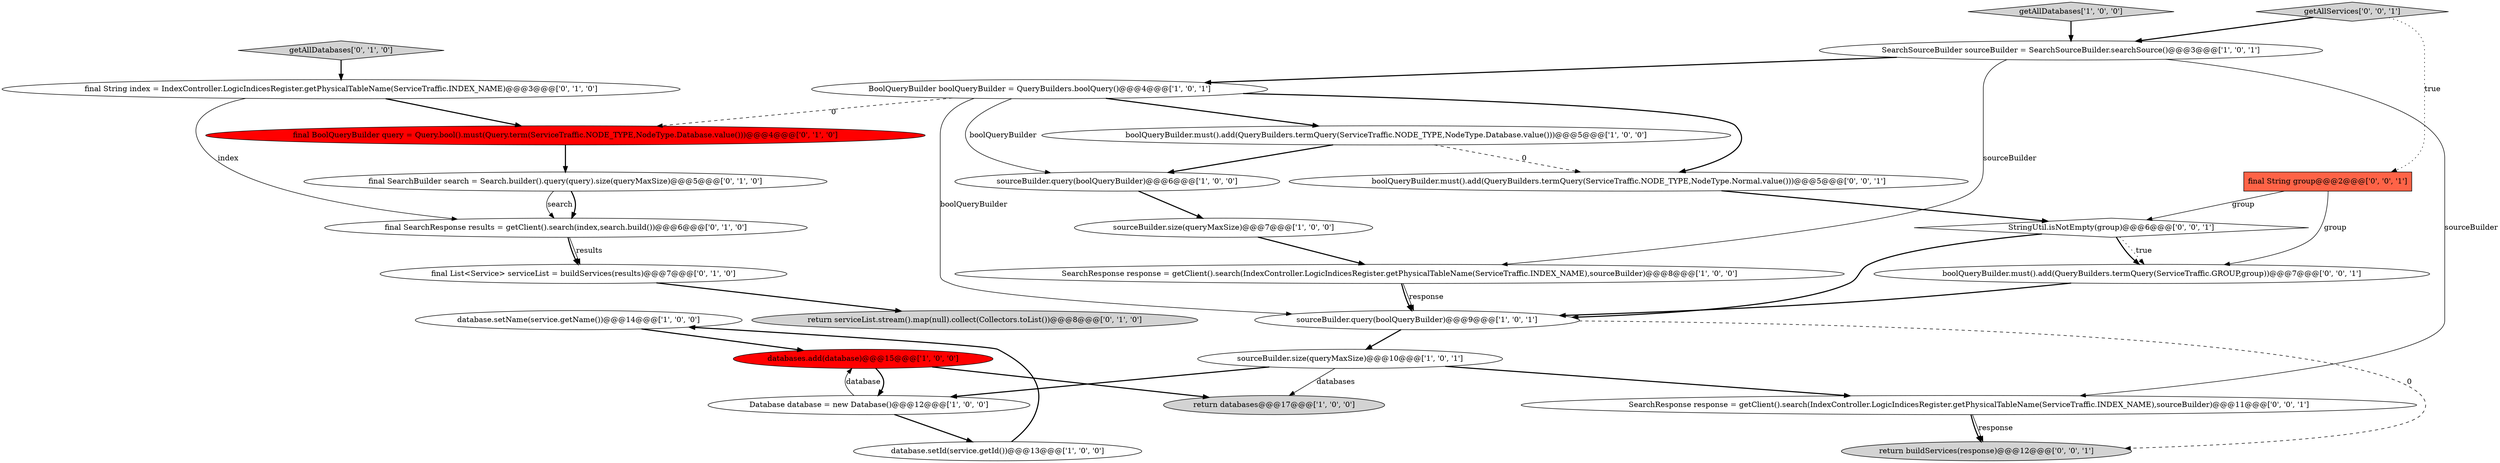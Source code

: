 digraph {
8 [style = filled, label = "database.setName(service.getName())@@@14@@@['1', '0', '0']", fillcolor = white, shape = ellipse image = "AAA0AAABBB1BBB"];
7 [style = filled, label = "databases.add(database)@@@15@@@['1', '0', '0']", fillcolor = red, shape = ellipse image = "AAA1AAABBB1BBB"];
0 [style = filled, label = "sourceBuilder.query(boolQueryBuilder)@@@9@@@['1', '0', '1']", fillcolor = white, shape = ellipse image = "AAA0AAABBB1BBB"];
14 [style = filled, label = "final List<Service> serviceList = buildServices(results)@@@7@@@['0', '1', '0']", fillcolor = white, shape = ellipse image = "AAA0AAABBB2BBB"];
17 [style = filled, label = "getAllDatabases['0', '1', '0']", fillcolor = lightgray, shape = diamond image = "AAA0AAABBB2BBB"];
27 [style = filled, label = "boolQueryBuilder.must().add(QueryBuilders.termQuery(ServiceTraffic.GROUP,group))@@@7@@@['0', '0', '1']", fillcolor = white, shape = ellipse image = "AAA0AAABBB3BBB"];
18 [style = filled, label = "final SearchResponse results = getClient().search(index,search.build())@@@6@@@['0', '1', '0']", fillcolor = white, shape = ellipse image = "AAA0AAABBB2BBB"];
25 [style = filled, label = "final String group@@@2@@@['0', '0', '1']", fillcolor = tomato, shape = box image = "AAA0AAABBB3BBB"];
13 [style = filled, label = "SearchResponse response = getClient().search(IndexController.LogicIndicesRegister.getPhysicalTableName(ServiceTraffic.INDEX_NAME),sourceBuilder)@@@8@@@['1', '0', '0']", fillcolor = white, shape = ellipse image = "AAA0AAABBB1BBB"];
19 [style = filled, label = "return serviceList.stream().map(null).collect(Collectors.toList())@@@8@@@['0', '1', '0']", fillcolor = lightgray, shape = ellipse image = "AAA0AAABBB2BBB"];
1 [style = filled, label = "SearchSourceBuilder sourceBuilder = SearchSourceBuilder.searchSource()@@@3@@@['1', '0', '1']", fillcolor = white, shape = ellipse image = "AAA0AAABBB1BBB"];
2 [style = filled, label = "BoolQueryBuilder boolQueryBuilder = QueryBuilders.boolQuery()@@@4@@@['1', '0', '1']", fillcolor = white, shape = ellipse image = "AAA0AAABBB1BBB"];
23 [style = filled, label = "boolQueryBuilder.must().add(QueryBuilders.termQuery(ServiceTraffic.NODE_TYPE,NodeType.Normal.value()))@@@5@@@['0', '0', '1']", fillcolor = white, shape = ellipse image = "AAA0AAABBB3BBB"];
10 [style = filled, label = "sourceBuilder.query(boolQueryBuilder)@@@6@@@['1', '0', '0']", fillcolor = white, shape = ellipse image = "AAA0AAABBB1BBB"];
3 [style = filled, label = "boolQueryBuilder.must().add(QueryBuilders.termQuery(ServiceTraffic.NODE_TYPE,NodeType.Database.value()))@@@5@@@['1', '0', '0']", fillcolor = white, shape = ellipse image = "AAA0AAABBB1BBB"];
21 [style = filled, label = "return buildServices(response)@@@12@@@['0', '0', '1']", fillcolor = lightgray, shape = ellipse image = "AAA0AAABBB3BBB"];
11 [style = filled, label = "return databases@@@17@@@['1', '0', '0']", fillcolor = lightgray, shape = ellipse image = "AAA0AAABBB1BBB"];
24 [style = filled, label = "getAllServices['0', '0', '1']", fillcolor = lightgray, shape = diamond image = "AAA0AAABBB3BBB"];
26 [style = filled, label = "SearchResponse response = getClient().search(IndexController.LogicIndicesRegister.getPhysicalTableName(ServiceTraffic.INDEX_NAME),sourceBuilder)@@@11@@@['0', '0', '1']", fillcolor = white, shape = ellipse image = "AAA0AAABBB3BBB"];
9 [style = filled, label = "Database database = new Database()@@@12@@@['1', '0', '0']", fillcolor = white, shape = ellipse image = "AAA0AAABBB1BBB"];
5 [style = filled, label = "getAllDatabases['1', '0', '0']", fillcolor = lightgray, shape = diamond image = "AAA0AAABBB1BBB"];
16 [style = filled, label = "final BoolQueryBuilder query = Query.bool().must(Query.term(ServiceTraffic.NODE_TYPE,NodeType.Database.value()))@@@4@@@['0', '1', '0']", fillcolor = red, shape = ellipse image = "AAA1AAABBB2BBB"];
6 [style = filled, label = "database.setId(service.getId())@@@13@@@['1', '0', '0']", fillcolor = white, shape = ellipse image = "AAA0AAABBB1BBB"];
22 [style = filled, label = "StringUtil.isNotEmpty(group)@@@6@@@['0', '0', '1']", fillcolor = white, shape = diamond image = "AAA0AAABBB3BBB"];
15 [style = filled, label = "final String index = IndexController.LogicIndicesRegister.getPhysicalTableName(ServiceTraffic.INDEX_NAME)@@@3@@@['0', '1', '0']", fillcolor = white, shape = ellipse image = "AAA0AAABBB2BBB"];
4 [style = filled, label = "sourceBuilder.size(queryMaxSize)@@@10@@@['1', '0', '1']", fillcolor = white, shape = ellipse image = "AAA0AAABBB1BBB"];
12 [style = filled, label = "sourceBuilder.size(queryMaxSize)@@@7@@@['1', '0', '0']", fillcolor = white, shape = ellipse image = "AAA0AAABBB1BBB"];
20 [style = filled, label = "final SearchBuilder search = Search.builder().query(query).size(queryMaxSize)@@@5@@@['0', '1', '0']", fillcolor = white, shape = ellipse image = "AAA0AAABBB2BBB"];
4->9 [style = bold, label=""];
7->11 [style = bold, label=""];
27->0 [style = bold, label=""];
24->25 [style = dotted, label="true"];
2->3 [style = bold, label=""];
4->26 [style = bold, label=""];
14->19 [style = bold, label=""];
18->14 [style = solid, label="results"];
15->16 [style = bold, label=""];
1->13 [style = solid, label="sourceBuilder"];
25->27 [style = solid, label="group"];
8->7 [style = bold, label=""];
9->6 [style = bold, label=""];
26->21 [style = bold, label=""];
13->0 [style = solid, label="response"];
15->18 [style = solid, label="index"];
7->9 [style = bold, label=""];
20->18 [style = bold, label=""];
12->13 [style = bold, label=""];
3->10 [style = bold, label=""];
5->1 [style = bold, label=""];
2->23 [style = bold, label=""];
3->23 [style = dashed, label="0"];
23->22 [style = bold, label=""];
22->0 [style = bold, label=""];
22->27 [style = bold, label=""];
2->0 [style = solid, label="boolQueryBuilder"];
0->4 [style = bold, label=""];
10->12 [style = bold, label=""];
0->21 [style = dashed, label="0"];
2->16 [style = dashed, label="0"];
1->26 [style = solid, label="sourceBuilder"];
9->7 [style = solid, label="database"];
6->8 [style = bold, label=""];
20->18 [style = solid, label="search"];
26->21 [style = solid, label="response"];
17->15 [style = bold, label=""];
22->27 [style = dotted, label="true"];
25->22 [style = solid, label="group"];
1->2 [style = bold, label=""];
24->1 [style = bold, label=""];
2->10 [style = solid, label="boolQueryBuilder"];
4->11 [style = solid, label="databases"];
16->20 [style = bold, label=""];
18->14 [style = bold, label=""];
13->0 [style = bold, label=""];
}
